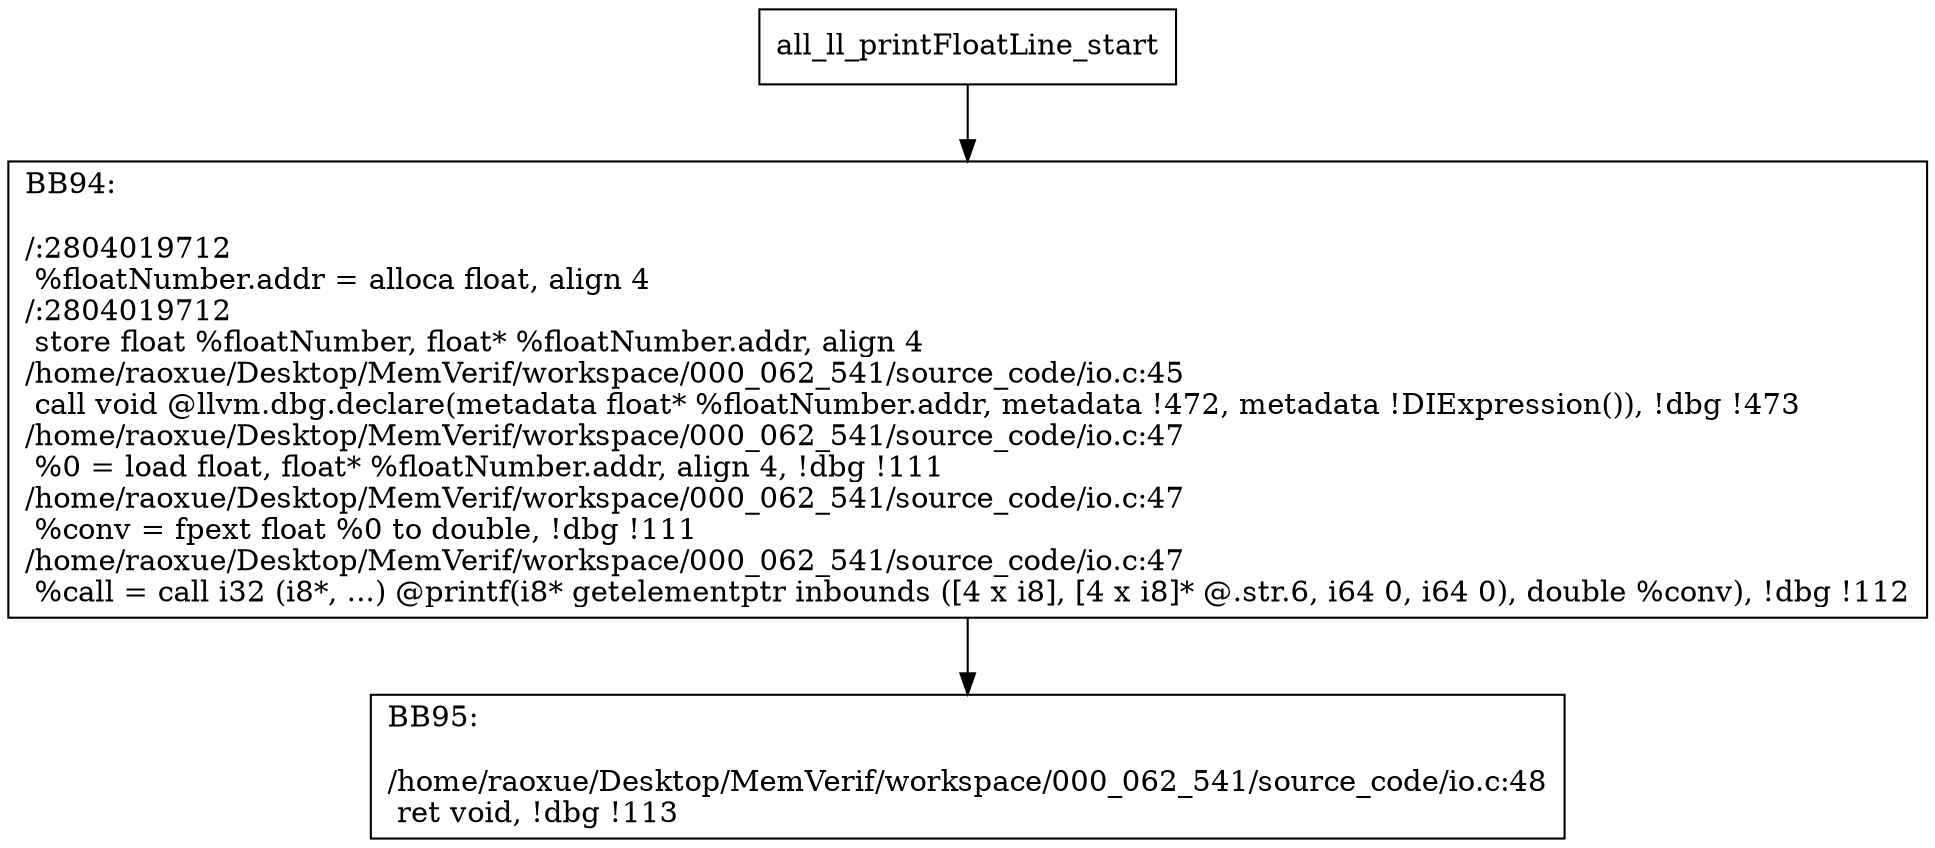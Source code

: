 digraph "CFG for'all_ll_printFloatLine' function" {
	BBall_ll_printFloatLine_start[shape=record,label="{all_ll_printFloatLine_start}"];
	BBall_ll_printFloatLine_start-> all_ll_printFloatLineBB94;
	all_ll_printFloatLineBB94 [shape=record, label="{BB94:\l\l/:2804019712\l
  %floatNumber.addr = alloca float, align 4\l
/:2804019712\l
  store float %floatNumber, float* %floatNumber.addr, align 4\l
/home/raoxue/Desktop/MemVerif/workspace/000_062_541/source_code/io.c:45\l
  call void @llvm.dbg.declare(metadata float* %floatNumber.addr, metadata !472, metadata !DIExpression()), !dbg !473\l
/home/raoxue/Desktop/MemVerif/workspace/000_062_541/source_code/io.c:47\l
  %0 = load float, float* %floatNumber.addr, align 4, !dbg !111\l
/home/raoxue/Desktop/MemVerif/workspace/000_062_541/source_code/io.c:47\l
  %conv = fpext float %0 to double, !dbg !111\l
/home/raoxue/Desktop/MemVerif/workspace/000_062_541/source_code/io.c:47\l
  %call = call i32 (i8*, ...) @printf(i8* getelementptr inbounds ([4 x i8], [4 x i8]* @.str.6, i64 0, i64 0), double %conv), !dbg !112\l
}"];
	all_ll_printFloatLineBB94-> all_ll_printFloatLineBB95;
	all_ll_printFloatLineBB95 [shape=record, label="{BB95:\l\l/home/raoxue/Desktop/MemVerif/workspace/000_062_541/source_code/io.c:48\l
  ret void, !dbg !113\l
}"];
}
